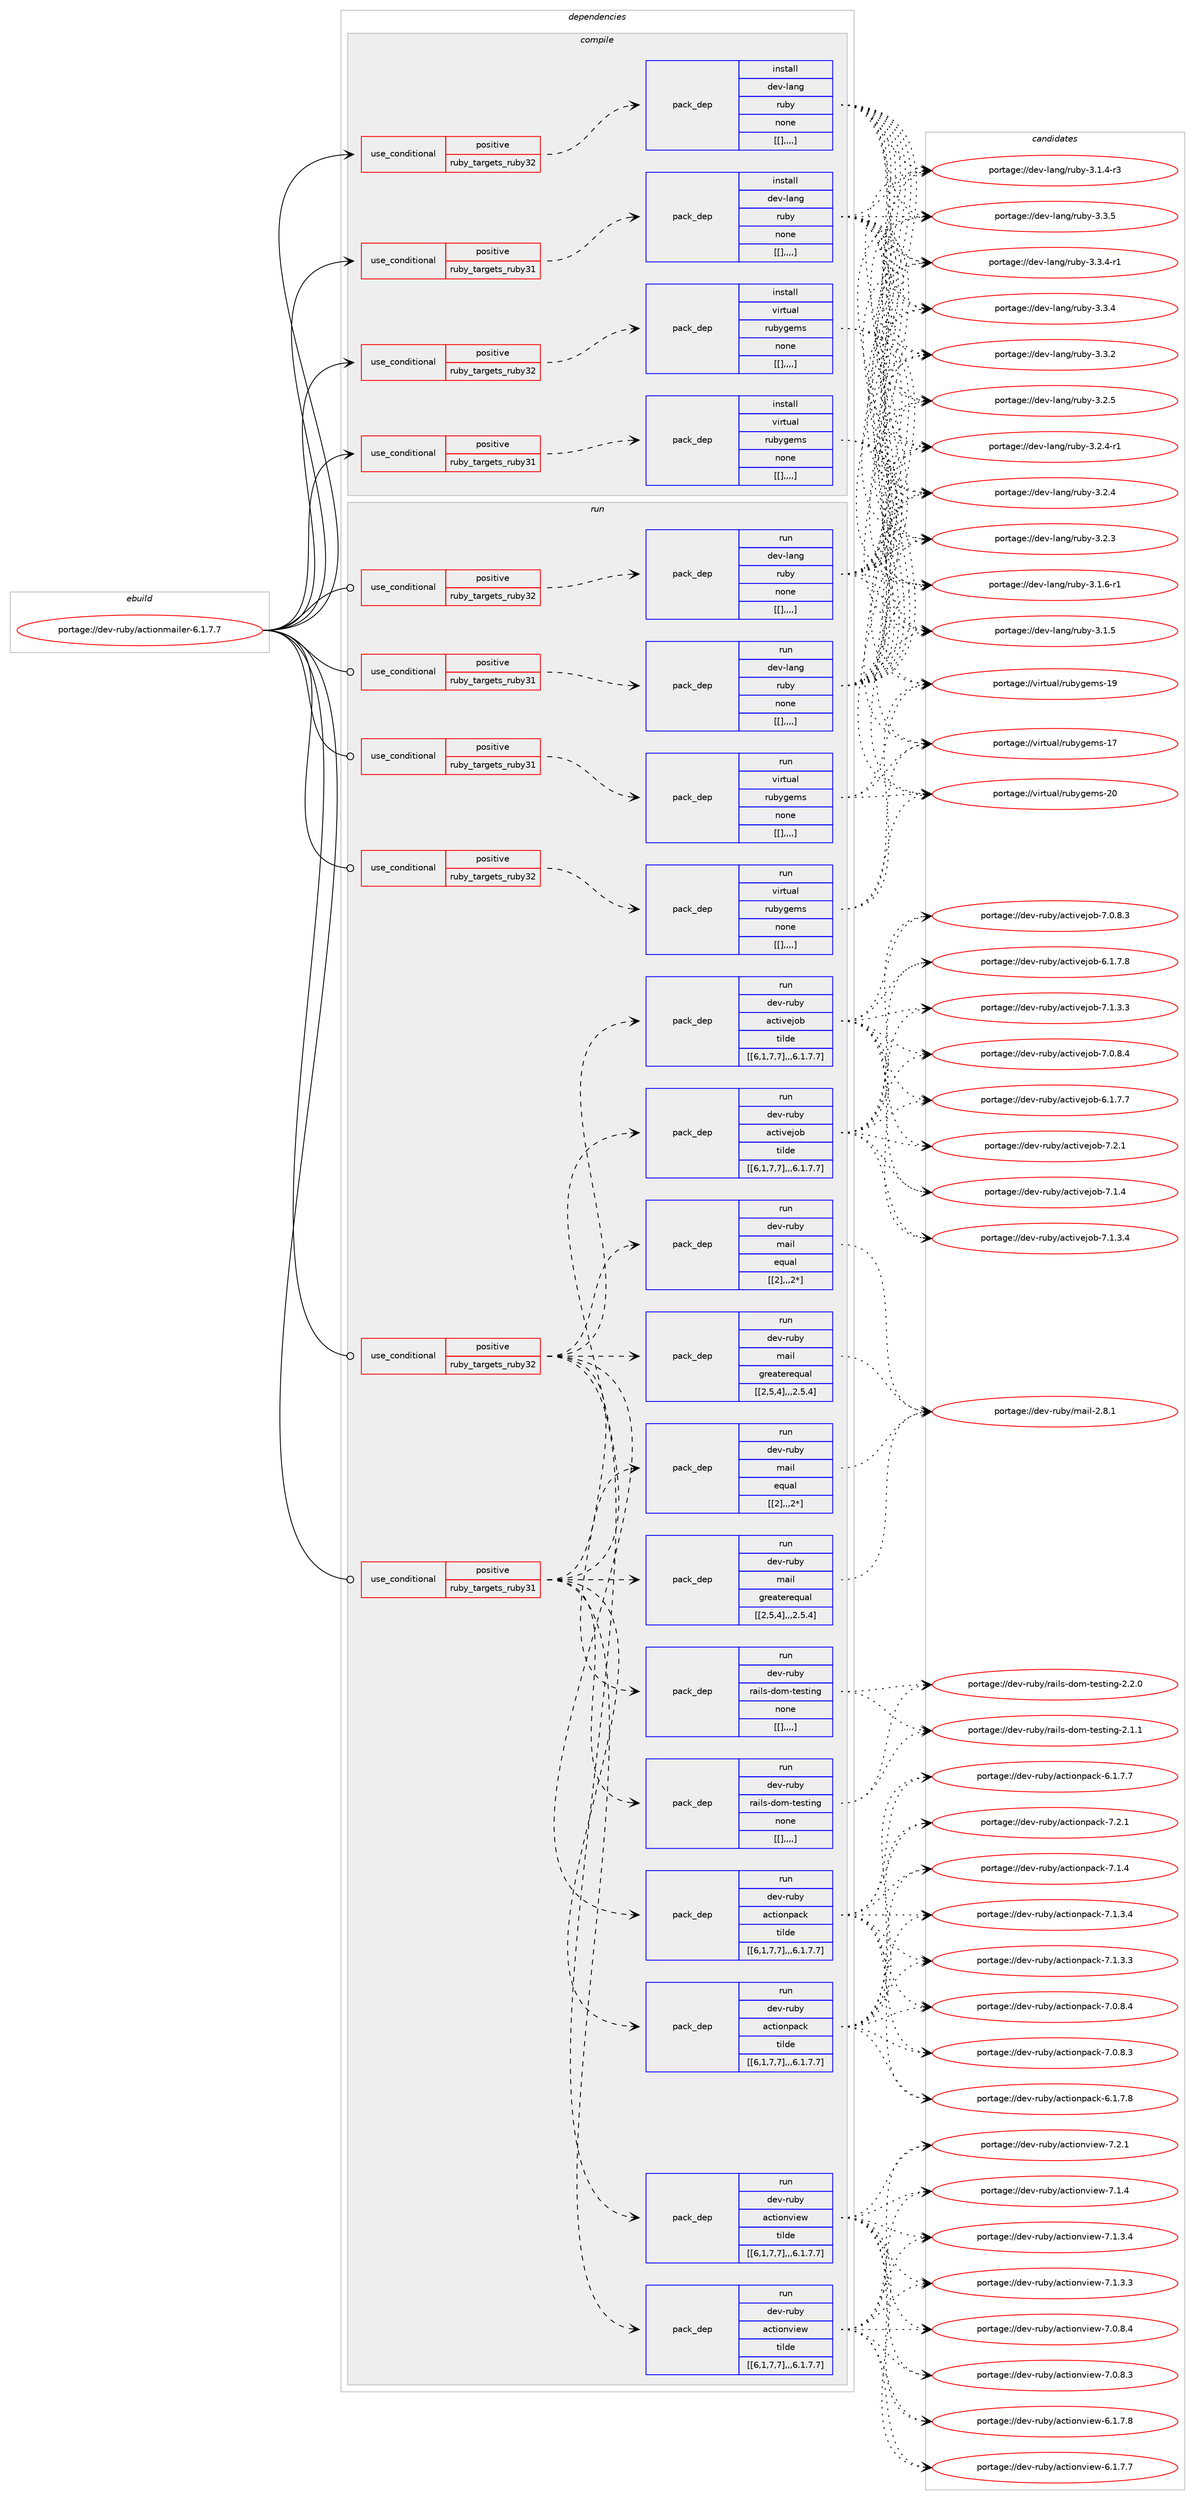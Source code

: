 digraph prolog {

# *************
# Graph options
# *************

newrank=true;
concentrate=true;
compound=true;
graph [rankdir=LR,fontname=Helvetica,fontsize=10,ranksep=1.5];#, ranksep=2.5, nodesep=0.2];
edge  [arrowhead=vee];
node  [fontname=Helvetica,fontsize=10];

# **********
# The ebuild
# **********

subgraph cluster_leftcol {
color=gray;
label=<<i>ebuild</i>>;
id [label="portage://dev-ruby/actionmailer-6.1.7.7", color=red, width=4, href="../dev-ruby/actionmailer-6.1.7.7.svg"];
}

# ****************
# The dependencies
# ****************

subgraph cluster_midcol {
color=gray;
label=<<i>dependencies</i>>;
subgraph cluster_compile {
fillcolor="#eeeeee";
style=filled;
label=<<i>compile</i>>;
subgraph cond44156 {
dependency175486 [label=<<TABLE BORDER="0" CELLBORDER="1" CELLSPACING="0" CELLPADDING="4"><TR><TD ROWSPAN="3" CELLPADDING="10">use_conditional</TD></TR><TR><TD>positive</TD></TR><TR><TD>ruby_targets_ruby31</TD></TR></TABLE>>, shape=none, color=red];
subgraph pack130064 {
dependency175487 [label=<<TABLE BORDER="0" CELLBORDER="1" CELLSPACING="0" CELLPADDING="4" WIDTH="220"><TR><TD ROWSPAN="6" CELLPADDING="30">pack_dep</TD></TR><TR><TD WIDTH="110">install</TD></TR><TR><TD>dev-lang</TD></TR><TR><TD>ruby</TD></TR><TR><TD>none</TD></TR><TR><TD>[[],,,,]</TD></TR></TABLE>>, shape=none, color=blue];
}
dependency175486:e -> dependency175487:w [weight=20,style="dashed",arrowhead="vee"];
}
id:e -> dependency175486:w [weight=20,style="solid",arrowhead="vee"];
subgraph cond44157 {
dependency175488 [label=<<TABLE BORDER="0" CELLBORDER="1" CELLSPACING="0" CELLPADDING="4"><TR><TD ROWSPAN="3" CELLPADDING="10">use_conditional</TD></TR><TR><TD>positive</TD></TR><TR><TD>ruby_targets_ruby31</TD></TR></TABLE>>, shape=none, color=red];
subgraph pack130065 {
dependency175489 [label=<<TABLE BORDER="0" CELLBORDER="1" CELLSPACING="0" CELLPADDING="4" WIDTH="220"><TR><TD ROWSPAN="6" CELLPADDING="30">pack_dep</TD></TR><TR><TD WIDTH="110">install</TD></TR><TR><TD>virtual</TD></TR><TR><TD>rubygems</TD></TR><TR><TD>none</TD></TR><TR><TD>[[],,,,]</TD></TR></TABLE>>, shape=none, color=blue];
}
dependency175488:e -> dependency175489:w [weight=20,style="dashed",arrowhead="vee"];
}
id:e -> dependency175488:w [weight=20,style="solid",arrowhead="vee"];
subgraph cond44158 {
dependency175490 [label=<<TABLE BORDER="0" CELLBORDER="1" CELLSPACING="0" CELLPADDING="4"><TR><TD ROWSPAN="3" CELLPADDING="10">use_conditional</TD></TR><TR><TD>positive</TD></TR><TR><TD>ruby_targets_ruby32</TD></TR></TABLE>>, shape=none, color=red];
subgraph pack130066 {
dependency175491 [label=<<TABLE BORDER="0" CELLBORDER="1" CELLSPACING="0" CELLPADDING="4" WIDTH="220"><TR><TD ROWSPAN="6" CELLPADDING="30">pack_dep</TD></TR><TR><TD WIDTH="110">install</TD></TR><TR><TD>dev-lang</TD></TR><TR><TD>ruby</TD></TR><TR><TD>none</TD></TR><TR><TD>[[],,,,]</TD></TR></TABLE>>, shape=none, color=blue];
}
dependency175490:e -> dependency175491:w [weight=20,style="dashed",arrowhead="vee"];
}
id:e -> dependency175490:w [weight=20,style="solid",arrowhead="vee"];
subgraph cond44159 {
dependency175492 [label=<<TABLE BORDER="0" CELLBORDER="1" CELLSPACING="0" CELLPADDING="4"><TR><TD ROWSPAN="3" CELLPADDING="10">use_conditional</TD></TR><TR><TD>positive</TD></TR><TR><TD>ruby_targets_ruby32</TD></TR></TABLE>>, shape=none, color=red];
subgraph pack130067 {
dependency175493 [label=<<TABLE BORDER="0" CELLBORDER="1" CELLSPACING="0" CELLPADDING="4" WIDTH="220"><TR><TD ROWSPAN="6" CELLPADDING="30">pack_dep</TD></TR><TR><TD WIDTH="110">install</TD></TR><TR><TD>virtual</TD></TR><TR><TD>rubygems</TD></TR><TR><TD>none</TD></TR><TR><TD>[[],,,,]</TD></TR></TABLE>>, shape=none, color=blue];
}
dependency175492:e -> dependency175493:w [weight=20,style="dashed",arrowhead="vee"];
}
id:e -> dependency175492:w [weight=20,style="solid",arrowhead="vee"];
}
subgraph cluster_compileandrun {
fillcolor="#eeeeee";
style=filled;
label=<<i>compile and run</i>>;
}
subgraph cluster_run {
fillcolor="#eeeeee";
style=filled;
label=<<i>run</i>>;
subgraph cond44160 {
dependency175494 [label=<<TABLE BORDER="0" CELLBORDER="1" CELLSPACING="0" CELLPADDING="4"><TR><TD ROWSPAN="3" CELLPADDING="10">use_conditional</TD></TR><TR><TD>positive</TD></TR><TR><TD>ruby_targets_ruby31</TD></TR></TABLE>>, shape=none, color=red];
subgraph pack130068 {
dependency175495 [label=<<TABLE BORDER="0" CELLBORDER="1" CELLSPACING="0" CELLPADDING="4" WIDTH="220"><TR><TD ROWSPAN="6" CELLPADDING="30">pack_dep</TD></TR><TR><TD WIDTH="110">run</TD></TR><TR><TD>dev-lang</TD></TR><TR><TD>ruby</TD></TR><TR><TD>none</TD></TR><TR><TD>[[],,,,]</TD></TR></TABLE>>, shape=none, color=blue];
}
dependency175494:e -> dependency175495:w [weight=20,style="dashed",arrowhead="vee"];
}
id:e -> dependency175494:w [weight=20,style="solid",arrowhead="odot"];
subgraph cond44161 {
dependency175496 [label=<<TABLE BORDER="0" CELLBORDER="1" CELLSPACING="0" CELLPADDING="4"><TR><TD ROWSPAN="3" CELLPADDING="10">use_conditional</TD></TR><TR><TD>positive</TD></TR><TR><TD>ruby_targets_ruby31</TD></TR></TABLE>>, shape=none, color=red];
subgraph pack130069 {
dependency175497 [label=<<TABLE BORDER="0" CELLBORDER="1" CELLSPACING="0" CELLPADDING="4" WIDTH="220"><TR><TD ROWSPAN="6" CELLPADDING="30">pack_dep</TD></TR><TR><TD WIDTH="110">run</TD></TR><TR><TD>dev-ruby</TD></TR><TR><TD>actionpack</TD></TR><TR><TD>tilde</TD></TR><TR><TD>[[6,1,7,7],,,6.1.7.7]</TD></TR></TABLE>>, shape=none, color=blue];
}
dependency175496:e -> dependency175497:w [weight=20,style="dashed",arrowhead="vee"];
subgraph pack130070 {
dependency175498 [label=<<TABLE BORDER="0" CELLBORDER="1" CELLSPACING="0" CELLPADDING="4" WIDTH="220"><TR><TD ROWSPAN="6" CELLPADDING="30">pack_dep</TD></TR><TR><TD WIDTH="110">run</TD></TR><TR><TD>dev-ruby</TD></TR><TR><TD>actionview</TD></TR><TR><TD>tilde</TD></TR><TR><TD>[[6,1,7,7],,,6.1.7.7]</TD></TR></TABLE>>, shape=none, color=blue];
}
dependency175496:e -> dependency175498:w [weight=20,style="dashed",arrowhead="vee"];
subgraph pack130071 {
dependency175499 [label=<<TABLE BORDER="0" CELLBORDER="1" CELLSPACING="0" CELLPADDING="4" WIDTH="220"><TR><TD ROWSPAN="6" CELLPADDING="30">pack_dep</TD></TR><TR><TD WIDTH="110">run</TD></TR><TR><TD>dev-ruby</TD></TR><TR><TD>activejob</TD></TR><TR><TD>tilde</TD></TR><TR><TD>[[6,1,7,7],,,6.1.7.7]</TD></TR></TABLE>>, shape=none, color=blue];
}
dependency175496:e -> dependency175499:w [weight=20,style="dashed",arrowhead="vee"];
subgraph pack130072 {
dependency175500 [label=<<TABLE BORDER="0" CELLBORDER="1" CELLSPACING="0" CELLPADDING="4" WIDTH="220"><TR><TD ROWSPAN="6" CELLPADDING="30">pack_dep</TD></TR><TR><TD WIDTH="110">run</TD></TR><TR><TD>dev-ruby</TD></TR><TR><TD>mail</TD></TR><TR><TD>greaterequal</TD></TR><TR><TD>[[2,5,4],,,2.5.4]</TD></TR></TABLE>>, shape=none, color=blue];
}
dependency175496:e -> dependency175500:w [weight=20,style="dashed",arrowhead="vee"];
subgraph pack130073 {
dependency175501 [label=<<TABLE BORDER="0" CELLBORDER="1" CELLSPACING="0" CELLPADDING="4" WIDTH="220"><TR><TD ROWSPAN="6" CELLPADDING="30">pack_dep</TD></TR><TR><TD WIDTH="110">run</TD></TR><TR><TD>dev-ruby</TD></TR><TR><TD>mail</TD></TR><TR><TD>equal</TD></TR><TR><TD>[[2],,,2*]</TD></TR></TABLE>>, shape=none, color=blue];
}
dependency175496:e -> dependency175501:w [weight=20,style="dashed",arrowhead="vee"];
subgraph pack130074 {
dependency175502 [label=<<TABLE BORDER="0" CELLBORDER="1" CELLSPACING="0" CELLPADDING="4" WIDTH="220"><TR><TD ROWSPAN="6" CELLPADDING="30">pack_dep</TD></TR><TR><TD WIDTH="110">run</TD></TR><TR><TD>dev-ruby</TD></TR><TR><TD>rails-dom-testing</TD></TR><TR><TD>none</TD></TR><TR><TD>[[],,,,]</TD></TR></TABLE>>, shape=none, color=blue];
}
dependency175496:e -> dependency175502:w [weight=20,style="dashed",arrowhead="vee"];
}
id:e -> dependency175496:w [weight=20,style="solid",arrowhead="odot"];
subgraph cond44162 {
dependency175503 [label=<<TABLE BORDER="0" CELLBORDER="1" CELLSPACING="0" CELLPADDING="4"><TR><TD ROWSPAN="3" CELLPADDING="10">use_conditional</TD></TR><TR><TD>positive</TD></TR><TR><TD>ruby_targets_ruby31</TD></TR></TABLE>>, shape=none, color=red];
subgraph pack130075 {
dependency175504 [label=<<TABLE BORDER="0" CELLBORDER="1" CELLSPACING="0" CELLPADDING="4" WIDTH="220"><TR><TD ROWSPAN="6" CELLPADDING="30">pack_dep</TD></TR><TR><TD WIDTH="110">run</TD></TR><TR><TD>virtual</TD></TR><TR><TD>rubygems</TD></TR><TR><TD>none</TD></TR><TR><TD>[[],,,,]</TD></TR></TABLE>>, shape=none, color=blue];
}
dependency175503:e -> dependency175504:w [weight=20,style="dashed",arrowhead="vee"];
}
id:e -> dependency175503:w [weight=20,style="solid",arrowhead="odot"];
subgraph cond44163 {
dependency175505 [label=<<TABLE BORDER="0" CELLBORDER="1" CELLSPACING="0" CELLPADDING="4"><TR><TD ROWSPAN="3" CELLPADDING="10">use_conditional</TD></TR><TR><TD>positive</TD></TR><TR><TD>ruby_targets_ruby32</TD></TR></TABLE>>, shape=none, color=red];
subgraph pack130076 {
dependency175506 [label=<<TABLE BORDER="0" CELLBORDER="1" CELLSPACING="0" CELLPADDING="4" WIDTH="220"><TR><TD ROWSPAN="6" CELLPADDING="30">pack_dep</TD></TR><TR><TD WIDTH="110">run</TD></TR><TR><TD>dev-lang</TD></TR><TR><TD>ruby</TD></TR><TR><TD>none</TD></TR><TR><TD>[[],,,,]</TD></TR></TABLE>>, shape=none, color=blue];
}
dependency175505:e -> dependency175506:w [weight=20,style="dashed",arrowhead="vee"];
}
id:e -> dependency175505:w [weight=20,style="solid",arrowhead="odot"];
subgraph cond44164 {
dependency175507 [label=<<TABLE BORDER="0" CELLBORDER="1" CELLSPACING="0" CELLPADDING="4"><TR><TD ROWSPAN="3" CELLPADDING="10">use_conditional</TD></TR><TR><TD>positive</TD></TR><TR><TD>ruby_targets_ruby32</TD></TR></TABLE>>, shape=none, color=red];
subgraph pack130077 {
dependency175508 [label=<<TABLE BORDER="0" CELLBORDER="1" CELLSPACING="0" CELLPADDING="4" WIDTH="220"><TR><TD ROWSPAN="6" CELLPADDING="30">pack_dep</TD></TR><TR><TD WIDTH="110">run</TD></TR><TR><TD>dev-ruby</TD></TR><TR><TD>actionpack</TD></TR><TR><TD>tilde</TD></TR><TR><TD>[[6,1,7,7],,,6.1.7.7]</TD></TR></TABLE>>, shape=none, color=blue];
}
dependency175507:e -> dependency175508:w [weight=20,style="dashed",arrowhead="vee"];
subgraph pack130078 {
dependency175509 [label=<<TABLE BORDER="0" CELLBORDER="1" CELLSPACING="0" CELLPADDING="4" WIDTH="220"><TR><TD ROWSPAN="6" CELLPADDING="30">pack_dep</TD></TR><TR><TD WIDTH="110">run</TD></TR><TR><TD>dev-ruby</TD></TR><TR><TD>actionview</TD></TR><TR><TD>tilde</TD></TR><TR><TD>[[6,1,7,7],,,6.1.7.7]</TD></TR></TABLE>>, shape=none, color=blue];
}
dependency175507:e -> dependency175509:w [weight=20,style="dashed",arrowhead="vee"];
subgraph pack130079 {
dependency175510 [label=<<TABLE BORDER="0" CELLBORDER="1" CELLSPACING="0" CELLPADDING="4" WIDTH="220"><TR><TD ROWSPAN="6" CELLPADDING="30">pack_dep</TD></TR><TR><TD WIDTH="110">run</TD></TR><TR><TD>dev-ruby</TD></TR><TR><TD>activejob</TD></TR><TR><TD>tilde</TD></TR><TR><TD>[[6,1,7,7],,,6.1.7.7]</TD></TR></TABLE>>, shape=none, color=blue];
}
dependency175507:e -> dependency175510:w [weight=20,style="dashed",arrowhead="vee"];
subgraph pack130080 {
dependency175511 [label=<<TABLE BORDER="0" CELLBORDER="1" CELLSPACING="0" CELLPADDING="4" WIDTH="220"><TR><TD ROWSPAN="6" CELLPADDING="30">pack_dep</TD></TR><TR><TD WIDTH="110">run</TD></TR><TR><TD>dev-ruby</TD></TR><TR><TD>mail</TD></TR><TR><TD>greaterequal</TD></TR><TR><TD>[[2,5,4],,,2.5.4]</TD></TR></TABLE>>, shape=none, color=blue];
}
dependency175507:e -> dependency175511:w [weight=20,style="dashed",arrowhead="vee"];
subgraph pack130081 {
dependency175512 [label=<<TABLE BORDER="0" CELLBORDER="1" CELLSPACING="0" CELLPADDING="4" WIDTH="220"><TR><TD ROWSPAN="6" CELLPADDING="30">pack_dep</TD></TR><TR><TD WIDTH="110">run</TD></TR><TR><TD>dev-ruby</TD></TR><TR><TD>mail</TD></TR><TR><TD>equal</TD></TR><TR><TD>[[2],,,2*]</TD></TR></TABLE>>, shape=none, color=blue];
}
dependency175507:e -> dependency175512:w [weight=20,style="dashed",arrowhead="vee"];
subgraph pack130082 {
dependency175513 [label=<<TABLE BORDER="0" CELLBORDER="1" CELLSPACING="0" CELLPADDING="4" WIDTH="220"><TR><TD ROWSPAN="6" CELLPADDING="30">pack_dep</TD></TR><TR><TD WIDTH="110">run</TD></TR><TR><TD>dev-ruby</TD></TR><TR><TD>rails-dom-testing</TD></TR><TR><TD>none</TD></TR><TR><TD>[[],,,,]</TD></TR></TABLE>>, shape=none, color=blue];
}
dependency175507:e -> dependency175513:w [weight=20,style="dashed",arrowhead="vee"];
}
id:e -> dependency175507:w [weight=20,style="solid",arrowhead="odot"];
subgraph cond44165 {
dependency175514 [label=<<TABLE BORDER="0" CELLBORDER="1" CELLSPACING="0" CELLPADDING="4"><TR><TD ROWSPAN="3" CELLPADDING="10">use_conditional</TD></TR><TR><TD>positive</TD></TR><TR><TD>ruby_targets_ruby32</TD></TR></TABLE>>, shape=none, color=red];
subgraph pack130083 {
dependency175515 [label=<<TABLE BORDER="0" CELLBORDER="1" CELLSPACING="0" CELLPADDING="4" WIDTH="220"><TR><TD ROWSPAN="6" CELLPADDING="30">pack_dep</TD></TR><TR><TD WIDTH="110">run</TD></TR><TR><TD>virtual</TD></TR><TR><TD>rubygems</TD></TR><TR><TD>none</TD></TR><TR><TD>[[],,,,]</TD></TR></TABLE>>, shape=none, color=blue];
}
dependency175514:e -> dependency175515:w [weight=20,style="dashed",arrowhead="vee"];
}
id:e -> dependency175514:w [weight=20,style="solid",arrowhead="odot"];
}
}

# **************
# The candidates
# **************

subgraph cluster_choices {
rank=same;
color=gray;
label=<<i>candidates</i>>;

subgraph choice130064 {
color=black;
nodesep=1;
choice10010111845108971101034711411798121455146514653 [label="portage://dev-lang/ruby-3.3.5", color=red, width=4,href="../dev-lang/ruby-3.3.5.svg"];
choice100101118451089711010347114117981214551465146524511449 [label="portage://dev-lang/ruby-3.3.4-r1", color=red, width=4,href="../dev-lang/ruby-3.3.4-r1.svg"];
choice10010111845108971101034711411798121455146514652 [label="portage://dev-lang/ruby-3.3.4", color=red, width=4,href="../dev-lang/ruby-3.3.4.svg"];
choice10010111845108971101034711411798121455146514650 [label="portage://dev-lang/ruby-3.3.2", color=red, width=4,href="../dev-lang/ruby-3.3.2.svg"];
choice10010111845108971101034711411798121455146504653 [label="portage://dev-lang/ruby-3.2.5", color=red, width=4,href="../dev-lang/ruby-3.2.5.svg"];
choice100101118451089711010347114117981214551465046524511449 [label="portage://dev-lang/ruby-3.2.4-r1", color=red, width=4,href="../dev-lang/ruby-3.2.4-r1.svg"];
choice10010111845108971101034711411798121455146504652 [label="portage://dev-lang/ruby-3.2.4", color=red, width=4,href="../dev-lang/ruby-3.2.4.svg"];
choice10010111845108971101034711411798121455146504651 [label="portage://dev-lang/ruby-3.2.3", color=red, width=4,href="../dev-lang/ruby-3.2.3.svg"];
choice100101118451089711010347114117981214551464946544511449 [label="portage://dev-lang/ruby-3.1.6-r1", color=red, width=4,href="../dev-lang/ruby-3.1.6-r1.svg"];
choice10010111845108971101034711411798121455146494653 [label="portage://dev-lang/ruby-3.1.5", color=red, width=4,href="../dev-lang/ruby-3.1.5.svg"];
choice100101118451089711010347114117981214551464946524511451 [label="portage://dev-lang/ruby-3.1.4-r3", color=red, width=4,href="../dev-lang/ruby-3.1.4-r3.svg"];
dependency175487:e -> choice10010111845108971101034711411798121455146514653:w [style=dotted,weight="100"];
dependency175487:e -> choice100101118451089711010347114117981214551465146524511449:w [style=dotted,weight="100"];
dependency175487:e -> choice10010111845108971101034711411798121455146514652:w [style=dotted,weight="100"];
dependency175487:e -> choice10010111845108971101034711411798121455146514650:w [style=dotted,weight="100"];
dependency175487:e -> choice10010111845108971101034711411798121455146504653:w [style=dotted,weight="100"];
dependency175487:e -> choice100101118451089711010347114117981214551465046524511449:w [style=dotted,weight="100"];
dependency175487:e -> choice10010111845108971101034711411798121455146504652:w [style=dotted,weight="100"];
dependency175487:e -> choice10010111845108971101034711411798121455146504651:w [style=dotted,weight="100"];
dependency175487:e -> choice100101118451089711010347114117981214551464946544511449:w [style=dotted,weight="100"];
dependency175487:e -> choice10010111845108971101034711411798121455146494653:w [style=dotted,weight="100"];
dependency175487:e -> choice100101118451089711010347114117981214551464946524511451:w [style=dotted,weight="100"];
}
subgraph choice130065 {
color=black;
nodesep=1;
choice118105114116117971084711411798121103101109115455048 [label="portage://virtual/rubygems-20", color=red, width=4,href="../virtual/rubygems-20.svg"];
choice118105114116117971084711411798121103101109115454957 [label="portage://virtual/rubygems-19", color=red, width=4,href="../virtual/rubygems-19.svg"];
choice118105114116117971084711411798121103101109115454955 [label="portage://virtual/rubygems-17", color=red, width=4,href="../virtual/rubygems-17.svg"];
dependency175489:e -> choice118105114116117971084711411798121103101109115455048:w [style=dotted,weight="100"];
dependency175489:e -> choice118105114116117971084711411798121103101109115454957:w [style=dotted,weight="100"];
dependency175489:e -> choice118105114116117971084711411798121103101109115454955:w [style=dotted,weight="100"];
}
subgraph choice130066 {
color=black;
nodesep=1;
choice10010111845108971101034711411798121455146514653 [label="portage://dev-lang/ruby-3.3.5", color=red, width=4,href="../dev-lang/ruby-3.3.5.svg"];
choice100101118451089711010347114117981214551465146524511449 [label="portage://dev-lang/ruby-3.3.4-r1", color=red, width=4,href="../dev-lang/ruby-3.3.4-r1.svg"];
choice10010111845108971101034711411798121455146514652 [label="portage://dev-lang/ruby-3.3.4", color=red, width=4,href="../dev-lang/ruby-3.3.4.svg"];
choice10010111845108971101034711411798121455146514650 [label="portage://dev-lang/ruby-3.3.2", color=red, width=4,href="../dev-lang/ruby-3.3.2.svg"];
choice10010111845108971101034711411798121455146504653 [label="portage://dev-lang/ruby-3.2.5", color=red, width=4,href="../dev-lang/ruby-3.2.5.svg"];
choice100101118451089711010347114117981214551465046524511449 [label="portage://dev-lang/ruby-3.2.4-r1", color=red, width=4,href="../dev-lang/ruby-3.2.4-r1.svg"];
choice10010111845108971101034711411798121455146504652 [label="portage://dev-lang/ruby-3.2.4", color=red, width=4,href="../dev-lang/ruby-3.2.4.svg"];
choice10010111845108971101034711411798121455146504651 [label="portage://dev-lang/ruby-3.2.3", color=red, width=4,href="../dev-lang/ruby-3.2.3.svg"];
choice100101118451089711010347114117981214551464946544511449 [label="portage://dev-lang/ruby-3.1.6-r1", color=red, width=4,href="../dev-lang/ruby-3.1.6-r1.svg"];
choice10010111845108971101034711411798121455146494653 [label="portage://dev-lang/ruby-3.1.5", color=red, width=4,href="../dev-lang/ruby-3.1.5.svg"];
choice100101118451089711010347114117981214551464946524511451 [label="portage://dev-lang/ruby-3.1.4-r3", color=red, width=4,href="../dev-lang/ruby-3.1.4-r3.svg"];
dependency175491:e -> choice10010111845108971101034711411798121455146514653:w [style=dotted,weight="100"];
dependency175491:e -> choice100101118451089711010347114117981214551465146524511449:w [style=dotted,weight="100"];
dependency175491:e -> choice10010111845108971101034711411798121455146514652:w [style=dotted,weight="100"];
dependency175491:e -> choice10010111845108971101034711411798121455146514650:w [style=dotted,weight="100"];
dependency175491:e -> choice10010111845108971101034711411798121455146504653:w [style=dotted,weight="100"];
dependency175491:e -> choice100101118451089711010347114117981214551465046524511449:w [style=dotted,weight="100"];
dependency175491:e -> choice10010111845108971101034711411798121455146504652:w [style=dotted,weight="100"];
dependency175491:e -> choice10010111845108971101034711411798121455146504651:w [style=dotted,weight="100"];
dependency175491:e -> choice100101118451089711010347114117981214551464946544511449:w [style=dotted,weight="100"];
dependency175491:e -> choice10010111845108971101034711411798121455146494653:w [style=dotted,weight="100"];
dependency175491:e -> choice100101118451089711010347114117981214551464946524511451:w [style=dotted,weight="100"];
}
subgraph choice130067 {
color=black;
nodesep=1;
choice118105114116117971084711411798121103101109115455048 [label="portage://virtual/rubygems-20", color=red, width=4,href="../virtual/rubygems-20.svg"];
choice118105114116117971084711411798121103101109115454957 [label="portage://virtual/rubygems-19", color=red, width=4,href="../virtual/rubygems-19.svg"];
choice118105114116117971084711411798121103101109115454955 [label="portage://virtual/rubygems-17", color=red, width=4,href="../virtual/rubygems-17.svg"];
dependency175493:e -> choice118105114116117971084711411798121103101109115455048:w [style=dotted,weight="100"];
dependency175493:e -> choice118105114116117971084711411798121103101109115454957:w [style=dotted,weight="100"];
dependency175493:e -> choice118105114116117971084711411798121103101109115454955:w [style=dotted,weight="100"];
}
subgraph choice130068 {
color=black;
nodesep=1;
choice10010111845108971101034711411798121455146514653 [label="portage://dev-lang/ruby-3.3.5", color=red, width=4,href="../dev-lang/ruby-3.3.5.svg"];
choice100101118451089711010347114117981214551465146524511449 [label="portage://dev-lang/ruby-3.3.4-r1", color=red, width=4,href="../dev-lang/ruby-3.3.4-r1.svg"];
choice10010111845108971101034711411798121455146514652 [label="portage://dev-lang/ruby-3.3.4", color=red, width=4,href="../dev-lang/ruby-3.3.4.svg"];
choice10010111845108971101034711411798121455146514650 [label="portage://dev-lang/ruby-3.3.2", color=red, width=4,href="../dev-lang/ruby-3.3.2.svg"];
choice10010111845108971101034711411798121455146504653 [label="portage://dev-lang/ruby-3.2.5", color=red, width=4,href="../dev-lang/ruby-3.2.5.svg"];
choice100101118451089711010347114117981214551465046524511449 [label="portage://dev-lang/ruby-3.2.4-r1", color=red, width=4,href="../dev-lang/ruby-3.2.4-r1.svg"];
choice10010111845108971101034711411798121455146504652 [label="portage://dev-lang/ruby-3.2.4", color=red, width=4,href="../dev-lang/ruby-3.2.4.svg"];
choice10010111845108971101034711411798121455146504651 [label="portage://dev-lang/ruby-3.2.3", color=red, width=4,href="../dev-lang/ruby-3.2.3.svg"];
choice100101118451089711010347114117981214551464946544511449 [label="portage://dev-lang/ruby-3.1.6-r1", color=red, width=4,href="../dev-lang/ruby-3.1.6-r1.svg"];
choice10010111845108971101034711411798121455146494653 [label="portage://dev-lang/ruby-3.1.5", color=red, width=4,href="../dev-lang/ruby-3.1.5.svg"];
choice100101118451089711010347114117981214551464946524511451 [label="portage://dev-lang/ruby-3.1.4-r3", color=red, width=4,href="../dev-lang/ruby-3.1.4-r3.svg"];
dependency175495:e -> choice10010111845108971101034711411798121455146514653:w [style=dotted,weight="100"];
dependency175495:e -> choice100101118451089711010347114117981214551465146524511449:w [style=dotted,weight="100"];
dependency175495:e -> choice10010111845108971101034711411798121455146514652:w [style=dotted,weight="100"];
dependency175495:e -> choice10010111845108971101034711411798121455146514650:w [style=dotted,weight="100"];
dependency175495:e -> choice10010111845108971101034711411798121455146504653:w [style=dotted,weight="100"];
dependency175495:e -> choice100101118451089711010347114117981214551465046524511449:w [style=dotted,weight="100"];
dependency175495:e -> choice10010111845108971101034711411798121455146504652:w [style=dotted,weight="100"];
dependency175495:e -> choice10010111845108971101034711411798121455146504651:w [style=dotted,weight="100"];
dependency175495:e -> choice100101118451089711010347114117981214551464946544511449:w [style=dotted,weight="100"];
dependency175495:e -> choice10010111845108971101034711411798121455146494653:w [style=dotted,weight="100"];
dependency175495:e -> choice100101118451089711010347114117981214551464946524511451:w [style=dotted,weight="100"];
}
subgraph choice130069 {
color=black;
nodesep=1;
choice10010111845114117981214797991161051111101129799107455546504649 [label="portage://dev-ruby/actionpack-7.2.1", color=red, width=4,href="../dev-ruby/actionpack-7.2.1.svg"];
choice10010111845114117981214797991161051111101129799107455546494652 [label="portage://dev-ruby/actionpack-7.1.4", color=red, width=4,href="../dev-ruby/actionpack-7.1.4.svg"];
choice100101118451141179812147979911610511111011297991074555464946514652 [label="portage://dev-ruby/actionpack-7.1.3.4", color=red, width=4,href="../dev-ruby/actionpack-7.1.3.4.svg"];
choice100101118451141179812147979911610511111011297991074555464946514651 [label="portage://dev-ruby/actionpack-7.1.3.3", color=red, width=4,href="../dev-ruby/actionpack-7.1.3.3.svg"];
choice100101118451141179812147979911610511111011297991074555464846564652 [label="portage://dev-ruby/actionpack-7.0.8.4", color=red, width=4,href="../dev-ruby/actionpack-7.0.8.4.svg"];
choice100101118451141179812147979911610511111011297991074555464846564651 [label="portage://dev-ruby/actionpack-7.0.8.3", color=red, width=4,href="../dev-ruby/actionpack-7.0.8.3.svg"];
choice100101118451141179812147979911610511111011297991074554464946554656 [label="portage://dev-ruby/actionpack-6.1.7.8", color=red, width=4,href="../dev-ruby/actionpack-6.1.7.8.svg"];
choice100101118451141179812147979911610511111011297991074554464946554655 [label="portage://dev-ruby/actionpack-6.1.7.7", color=red, width=4,href="../dev-ruby/actionpack-6.1.7.7.svg"];
dependency175497:e -> choice10010111845114117981214797991161051111101129799107455546504649:w [style=dotted,weight="100"];
dependency175497:e -> choice10010111845114117981214797991161051111101129799107455546494652:w [style=dotted,weight="100"];
dependency175497:e -> choice100101118451141179812147979911610511111011297991074555464946514652:w [style=dotted,weight="100"];
dependency175497:e -> choice100101118451141179812147979911610511111011297991074555464946514651:w [style=dotted,weight="100"];
dependency175497:e -> choice100101118451141179812147979911610511111011297991074555464846564652:w [style=dotted,weight="100"];
dependency175497:e -> choice100101118451141179812147979911610511111011297991074555464846564651:w [style=dotted,weight="100"];
dependency175497:e -> choice100101118451141179812147979911610511111011297991074554464946554656:w [style=dotted,weight="100"];
dependency175497:e -> choice100101118451141179812147979911610511111011297991074554464946554655:w [style=dotted,weight="100"];
}
subgraph choice130070 {
color=black;
nodesep=1;
choice1001011184511411798121479799116105111110118105101119455546504649 [label="portage://dev-ruby/actionview-7.2.1", color=red, width=4,href="../dev-ruby/actionview-7.2.1.svg"];
choice1001011184511411798121479799116105111110118105101119455546494652 [label="portage://dev-ruby/actionview-7.1.4", color=red, width=4,href="../dev-ruby/actionview-7.1.4.svg"];
choice10010111845114117981214797991161051111101181051011194555464946514652 [label="portage://dev-ruby/actionview-7.1.3.4", color=red, width=4,href="../dev-ruby/actionview-7.1.3.4.svg"];
choice10010111845114117981214797991161051111101181051011194555464946514651 [label="portage://dev-ruby/actionview-7.1.3.3", color=red, width=4,href="../dev-ruby/actionview-7.1.3.3.svg"];
choice10010111845114117981214797991161051111101181051011194555464846564652 [label="portage://dev-ruby/actionview-7.0.8.4", color=red, width=4,href="../dev-ruby/actionview-7.0.8.4.svg"];
choice10010111845114117981214797991161051111101181051011194555464846564651 [label="portage://dev-ruby/actionview-7.0.8.3", color=red, width=4,href="../dev-ruby/actionview-7.0.8.3.svg"];
choice10010111845114117981214797991161051111101181051011194554464946554656 [label="portage://dev-ruby/actionview-6.1.7.8", color=red, width=4,href="../dev-ruby/actionview-6.1.7.8.svg"];
choice10010111845114117981214797991161051111101181051011194554464946554655 [label="portage://dev-ruby/actionview-6.1.7.7", color=red, width=4,href="../dev-ruby/actionview-6.1.7.7.svg"];
dependency175498:e -> choice1001011184511411798121479799116105111110118105101119455546504649:w [style=dotted,weight="100"];
dependency175498:e -> choice1001011184511411798121479799116105111110118105101119455546494652:w [style=dotted,weight="100"];
dependency175498:e -> choice10010111845114117981214797991161051111101181051011194555464946514652:w [style=dotted,weight="100"];
dependency175498:e -> choice10010111845114117981214797991161051111101181051011194555464946514651:w [style=dotted,weight="100"];
dependency175498:e -> choice10010111845114117981214797991161051111101181051011194555464846564652:w [style=dotted,weight="100"];
dependency175498:e -> choice10010111845114117981214797991161051111101181051011194555464846564651:w [style=dotted,weight="100"];
dependency175498:e -> choice10010111845114117981214797991161051111101181051011194554464946554656:w [style=dotted,weight="100"];
dependency175498:e -> choice10010111845114117981214797991161051111101181051011194554464946554655:w [style=dotted,weight="100"];
}
subgraph choice130071 {
color=black;
nodesep=1;
choice100101118451141179812147979911610511810110611198455546504649 [label="portage://dev-ruby/activejob-7.2.1", color=red, width=4,href="../dev-ruby/activejob-7.2.1.svg"];
choice100101118451141179812147979911610511810110611198455546494652 [label="portage://dev-ruby/activejob-7.1.4", color=red, width=4,href="../dev-ruby/activejob-7.1.4.svg"];
choice1001011184511411798121479799116105118101106111984555464946514652 [label="portage://dev-ruby/activejob-7.1.3.4", color=red, width=4,href="../dev-ruby/activejob-7.1.3.4.svg"];
choice1001011184511411798121479799116105118101106111984555464946514651 [label="portage://dev-ruby/activejob-7.1.3.3", color=red, width=4,href="../dev-ruby/activejob-7.1.3.3.svg"];
choice1001011184511411798121479799116105118101106111984555464846564652 [label="portage://dev-ruby/activejob-7.0.8.4", color=red, width=4,href="../dev-ruby/activejob-7.0.8.4.svg"];
choice1001011184511411798121479799116105118101106111984555464846564651 [label="portage://dev-ruby/activejob-7.0.8.3", color=red, width=4,href="../dev-ruby/activejob-7.0.8.3.svg"];
choice1001011184511411798121479799116105118101106111984554464946554656 [label="portage://dev-ruby/activejob-6.1.7.8", color=red, width=4,href="../dev-ruby/activejob-6.1.7.8.svg"];
choice1001011184511411798121479799116105118101106111984554464946554655 [label="portage://dev-ruby/activejob-6.1.7.7", color=red, width=4,href="../dev-ruby/activejob-6.1.7.7.svg"];
dependency175499:e -> choice100101118451141179812147979911610511810110611198455546504649:w [style=dotted,weight="100"];
dependency175499:e -> choice100101118451141179812147979911610511810110611198455546494652:w [style=dotted,weight="100"];
dependency175499:e -> choice1001011184511411798121479799116105118101106111984555464946514652:w [style=dotted,weight="100"];
dependency175499:e -> choice1001011184511411798121479799116105118101106111984555464946514651:w [style=dotted,weight="100"];
dependency175499:e -> choice1001011184511411798121479799116105118101106111984555464846564652:w [style=dotted,weight="100"];
dependency175499:e -> choice1001011184511411798121479799116105118101106111984555464846564651:w [style=dotted,weight="100"];
dependency175499:e -> choice1001011184511411798121479799116105118101106111984554464946554656:w [style=dotted,weight="100"];
dependency175499:e -> choice1001011184511411798121479799116105118101106111984554464946554655:w [style=dotted,weight="100"];
}
subgraph choice130072 {
color=black;
nodesep=1;
choice10010111845114117981214710997105108455046564649 [label="portage://dev-ruby/mail-2.8.1", color=red, width=4,href="../dev-ruby/mail-2.8.1.svg"];
dependency175500:e -> choice10010111845114117981214710997105108455046564649:w [style=dotted,weight="100"];
}
subgraph choice130073 {
color=black;
nodesep=1;
choice10010111845114117981214710997105108455046564649 [label="portage://dev-ruby/mail-2.8.1", color=red, width=4,href="../dev-ruby/mail-2.8.1.svg"];
dependency175501:e -> choice10010111845114117981214710997105108455046564649:w [style=dotted,weight="100"];
}
subgraph choice130074 {
color=black;
nodesep=1;
choice100101118451141179812147114971051081154510011110945116101115116105110103455046504648 [label="portage://dev-ruby/rails-dom-testing-2.2.0", color=red, width=4,href="../dev-ruby/rails-dom-testing-2.2.0.svg"];
choice100101118451141179812147114971051081154510011110945116101115116105110103455046494649 [label="portage://dev-ruby/rails-dom-testing-2.1.1", color=red, width=4,href="../dev-ruby/rails-dom-testing-2.1.1.svg"];
dependency175502:e -> choice100101118451141179812147114971051081154510011110945116101115116105110103455046504648:w [style=dotted,weight="100"];
dependency175502:e -> choice100101118451141179812147114971051081154510011110945116101115116105110103455046494649:w [style=dotted,weight="100"];
}
subgraph choice130075 {
color=black;
nodesep=1;
choice118105114116117971084711411798121103101109115455048 [label="portage://virtual/rubygems-20", color=red, width=4,href="../virtual/rubygems-20.svg"];
choice118105114116117971084711411798121103101109115454957 [label="portage://virtual/rubygems-19", color=red, width=4,href="../virtual/rubygems-19.svg"];
choice118105114116117971084711411798121103101109115454955 [label="portage://virtual/rubygems-17", color=red, width=4,href="../virtual/rubygems-17.svg"];
dependency175504:e -> choice118105114116117971084711411798121103101109115455048:w [style=dotted,weight="100"];
dependency175504:e -> choice118105114116117971084711411798121103101109115454957:w [style=dotted,weight="100"];
dependency175504:e -> choice118105114116117971084711411798121103101109115454955:w [style=dotted,weight="100"];
}
subgraph choice130076 {
color=black;
nodesep=1;
choice10010111845108971101034711411798121455146514653 [label="portage://dev-lang/ruby-3.3.5", color=red, width=4,href="../dev-lang/ruby-3.3.5.svg"];
choice100101118451089711010347114117981214551465146524511449 [label="portage://dev-lang/ruby-3.3.4-r1", color=red, width=4,href="../dev-lang/ruby-3.3.4-r1.svg"];
choice10010111845108971101034711411798121455146514652 [label="portage://dev-lang/ruby-3.3.4", color=red, width=4,href="../dev-lang/ruby-3.3.4.svg"];
choice10010111845108971101034711411798121455146514650 [label="portage://dev-lang/ruby-3.3.2", color=red, width=4,href="../dev-lang/ruby-3.3.2.svg"];
choice10010111845108971101034711411798121455146504653 [label="portage://dev-lang/ruby-3.2.5", color=red, width=4,href="../dev-lang/ruby-3.2.5.svg"];
choice100101118451089711010347114117981214551465046524511449 [label="portage://dev-lang/ruby-3.2.4-r1", color=red, width=4,href="../dev-lang/ruby-3.2.4-r1.svg"];
choice10010111845108971101034711411798121455146504652 [label="portage://dev-lang/ruby-3.2.4", color=red, width=4,href="../dev-lang/ruby-3.2.4.svg"];
choice10010111845108971101034711411798121455146504651 [label="portage://dev-lang/ruby-3.2.3", color=red, width=4,href="../dev-lang/ruby-3.2.3.svg"];
choice100101118451089711010347114117981214551464946544511449 [label="portage://dev-lang/ruby-3.1.6-r1", color=red, width=4,href="../dev-lang/ruby-3.1.6-r1.svg"];
choice10010111845108971101034711411798121455146494653 [label="portage://dev-lang/ruby-3.1.5", color=red, width=4,href="../dev-lang/ruby-3.1.5.svg"];
choice100101118451089711010347114117981214551464946524511451 [label="portage://dev-lang/ruby-3.1.4-r3", color=red, width=4,href="../dev-lang/ruby-3.1.4-r3.svg"];
dependency175506:e -> choice10010111845108971101034711411798121455146514653:w [style=dotted,weight="100"];
dependency175506:e -> choice100101118451089711010347114117981214551465146524511449:w [style=dotted,weight="100"];
dependency175506:e -> choice10010111845108971101034711411798121455146514652:w [style=dotted,weight="100"];
dependency175506:e -> choice10010111845108971101034711411798121455146514650:w [style=dotted,weight="100"];
dependency175506:e -> choice10010111845108971101034711411798121455146504653:w [style=dotted,weight="100"];
dependency175506:e -> choice100101118451089711010347114117981214551465046524511449:w [style=dotted,weight="100"];
dependency175506:e -> choice10010111845108971101034711411798121455146504652:w [style=dotted,weight="100"];
dependency175506:e -> choice10010111845108971101034711411798121455146504651:w [style=dotted,weight="100"];
dependency175506:e -> choice100101118451089711010347114117981214551464946544511449:w [style=dotted,weight="100"];
dependency175506:e -> choice10010111845108971101034711411798121455146494653:w [style=dotted,weight="100"];
dependency175506:e -> choice100101118451089711010347114117981214551464946524511451:w [style=dotted,weight="100"];
}
subgraph choice130077 {
color=black;
nodesep=1;
choice10010111845114117981214797991161051111101129799107455546504649 [label="portage://dev-ruby/actionpack-7.2.1", color=red, width=4,href="../dev-ruby/actionpack-7.2.1.svg"];
choice10010111845114117981214797991161051111101129799107455546494652 [label="portage://dev-ruby/actionpack-7.1.4", color=red, width=4,href="../dev-ruby/actionpack-7.1.4.svg"];
choice100101118451141179812147979911610511111011297991074555464946514652 [label="portage://dev-ruby/actionpack-7.1.3.4", color=red, width=4,href="../dev-ruby/actionpack-7.1.3.4.svg"];
choice100101118451141179812147979911610511111011297991074555464946514651 [label="portage://dev-ruby/actionpack-7.1.3.3", color=red, width=4,href="../dev-ruby/actionpack-7.1.3.3.svg"];
choice100101118451141179812147979911610511111011297991074555464846564652 [label="portage://dev-ruby/actionpack-7.0.8.4", color=red, width=4,href="../dev-ruby/actionpack-7.0.8.4.svg"];
choice100101118451141179812147979911610511111011297991074555464846564651 [label="portage://dev-ruby/actionpack-7.0.8.3", color=red, width=4,href="../dev-ruby/actionpack-7.0.8.3.svg"];
choice100101118451141179812147979911610511111011297991074554464946554656 [label="portage://dev-ruby/actionpack-6.1.7.8", color=red, width=4,href="../dev-ruby/actionpack-6.1.7.8.svg"];
choice100101118451141179812147979911610511111011297991074554464946554655 [label="portage://dev-ruby/actionpack-6.1.7.7", color=red, width=4,href="../dev-ruby/actionpack-6.1.7.7.svg"];
dependency175508:e -> choice10010111845114117981214797991161051111101129799107455546504649:w [style=dotted,weight="100"];
dependency175508:e -> choice10010111845114117981214797991161051111101129799107455546494652:w [style=dotted,weight="100"];
dependency175508:e -> choice100101118451141179812147979911610511111011297991074555464946514652:w [style=dotted,weight="100"];
dependency175508:e -> choice100101118451141179812147979911610511111011297991074555464946514651:w [style=dotted,weight="100"];
dependency175508:e -> choice100101118451141179812147979911610511111011297991074555464846564652:w [style=dotted,weight="100"];
dependency175508:e -> choice100101118451141179812147979911610511111011297991074555464846564651:w [style=dotted,weight="100"];
dependency175508:e -> choice100101118451141179812147979911610511111011297991074554464946554656:w [style=dotted,weight="100"];
dependency175508:e -> choice100101118451141179812147979911610511111011297991074554464946554655:w [style=dotted,weight="100"];
}
subgraph choice130078 {
color=black;
nodesep=1;
choice1001011184511411798121479799116105111110118105101119455546504649 [label="portage://dev-ruby/actionview-7.2.1", color=red, width=4,href="../dev-ruby/actionview-7.2.1.svg"];
choice1001011184511411798121479799116105111110118105101119455546494652 [label="portage://dev-ruby/actionview-7.1.4", color=red, width=4,href="../dev-ruby/actionview-7.1.4.svg"];
choice10010111845114117981214797991161051111101181051011194555464946514652 [label="portage://dev-ruby/actionview-7.1.3.4", color=red, width=4,href="../dev-ruby/actionview-7.1.3.4.svg"];
choice10010111845114117981214797991161051111101181051011194555464946514651 [label="portage://dev-ruby/actionview-7.1.3.3", color=red, width=4,href="../dev-ruby/actionview-7.1.3.3.svg"];
choice10010111845114117981214797991161051111101181051011194555464846564652 [label="portage://dev-ruby/actionview-7.0.8.4", color=red, width=4,href="../dev-ruby/actionview-7.0.8.4.svg"];
choice10010111845114117981214797991161051111101181051011194555464846564651 [label="portage://dev-ruby/actionview-7.0.8.3", color=red, width=4,href="../dev-ruby/actionview-7.0.8.3.svg"];
choice10010111845114117981214797991161051111101181051011194554464946554656 [label="portage://dev-ruby/actionview-6.1.7.8", color=red, width=4,href="../dev-ruby/actionview-6.1.7.8.svg"];
choice10010111845114117981214797991161051111101181051011194554464946554655 [label="portage://dev-ruby/actionview-6.1.7.7", color=red, width=4,href="../dev-ruby/actionview-6.1.7.7.svg"];
dependency175509:e -> choice1001011184511411798121479799116105111110118105101119455546504649:w [style=dotted,weight="100"];
dependency175509:e -> choice1001011184511411798121479799116105111110118105101119455546494652:w [style=dotted,weight="100"];
dependency175509:e -> choice10010111845114117981214797991161051111101181051011194555464946514652:w [style=dotted,weight="100"];
dependency175509:e -> choice10010111845114117981214797991161051111101181051011194555464946514651:w [style=dotted,weight="100"];
dependency175509:e -> choice10010111845114117981214797991161051111101181051011194555464846564652:w [style=dotted,weight="100"];
dependency175509:e -> choice10010111845114117981214797991161051111101181051011194555464846564651:w [style=dotted,weight="100"];
dependency175509:e -> choice10010111845114117981214797991161051111101181051011194554464946554656:w [style=dotted,weight="100"];
dependency175509:e -> choice10010111845114117981214797991161051111101181051011194554464946554655:w [style=dotted,weight="100"];
}
subgraph choice130079 {
color=black;
nodesep=1;
choice100101118451141179812147979911610511810110611198455546504649 [label="portage://dev-ruby/activejob-7.2.1", color=red, width=4,href="../dev-ruby/activejob-7.2.1.svg"];
choice100101118451141179812147979911610511810110611198455546494652 [label="portage://dev-ruby/activejob-7.1.4", color=red, width=4,href="../dev-ruby/activejob-7.1.4.svg"];
choice1001011184511411798121479799116105118101106111984555464946514652 [label="portage://dev-ruby/activejob-7.1.3.4", color=red, width=4,href="../dev-ruby/activejob-7.1.3.4.svg"];
choice1001011184511411798121479799116105118101106111984555464946514651 [label="portage://dev-ruby/activejob-7.1.3.3", color=red, width=4,href="../dev-ruby/activejob-7.1.3.3.svg"];
choice1001011184511411798121479799116105118101106111984555464846564652 [label="portage://dev-ruby/activejob-7.0.8.4", color=red, width=4,href="../dev-ruby/activejob-7.0.8.4.svg"];
choice1001011184511411798121479799116105118101106111984555464846564651 [label="portage://dev-ruby/activejob-7.0.8.3", color=red, width=4,href="../dev-ruby/activejob-7.0.8.3.svg"];
choice1001011184511411798121479799116105118101106111984554464946554656 [label="portage://dev-ruby/activejob-6.1.7.8", color=red, width=4,href="../dev-ruby/activejob-6.1.7.8.svg"];
choice1001011184511411798121479799116105118101106111984554464946554655 [label="portage://dev-ruby/activejob-6.1.7.7", color=red, width=4,href="../dev-ruby/activejob-6.1.7.7.svg"];
dependency175510:e -> choice100101118451141179812147979911610511810110611198455546504649:w [style=dotted,weight="100"];
dependency175510:e -> choice100101118451141179812147979911610511810110611198455546494652:w [style=dotted,weight="100"];
dependency175510:e -> choice1001011184511411798121479799116105118101106111984555464946514652:w [style=dotted,weight="100"];
dependency175510:e -> choice1001011184511411798121479799116105118101106111984555464946514651:w [style=dotted,weight="100"];
dependency175510:e -> choice1001011184511411798121479799116105118101106111984555464846564652:w [style=dotted,weight="100"];
dependency175510:e -> choice1001011184511411798121479799116105118101106111984555464846564651:w [style=dotted,weight="100"];
dependency175510:e -> choice1001011184511411798121479799116105118101106111984554464946554656:w [style=dotted,weight="100"];
dependency175510:e -> choice1001011184511411798121479799116105118101106111984554464946554655:w [style=dotted,weight="100"];
}
subgraph choice130080 {
color=black;
nodesep=1;
choice10010111845114117981214710997105108455046564649 [label="portage://dev-ruby/mail-2.8.1", color=red, width=4,href="../dev-ruby/mail-2.8.1.svg"];
dependency175511:e -> choice10010111845114117981214710997105108455046564649:w [style=dotted,weight="100"];
}
subgraph choice130081 {
color=black;
nodesep=1;
choice10010111845114117981214710997105108455046564649 [label="portage://dev-ruby/mail-2.8.1", color=red, width=4,href="../dev-ruby/mail-2.8.1.svg"];
dependency175512:e -> choice10010111845114117981214710997105108455046564649:w [style=dotted,weight="100"];
}
subgraph choice130082 {
color=black;
nodesep=1;
choice100101118451141179812147114971051081154510011110945116101115116105110103455046504648 [label="portage://dev-ruby/rails-dom-testing-2.2.0", color=red, width=4,href="../dev-ruby/rails-dom-testing-2.2.0.svg"];
choice100101118451141179812147114971051081154510011110945116101115116105110103455046494649 [label="portage://dev-ruby/rails-dom-testing-2.1.1", color=red, width=4,href="../dev-ruby/rails-dom-testing-2.1.1.svg"];
dependency175513:e -> choice100101118451141179812147114971051081154510011110945116101115116105110103455046504648:w [style=dotted,weight="100"];
dependency175513:e -> choice100101118451141179812147114971051081154510011110945116101115116105110103455046494649:w [style=dotted,weight="100"];
}
subgraph choice130083 {
color=black;
nodesep=1;
choice118105114116117971084711411798121103101109115455048 [label="portage://virtual/rubygems-20", color=red, width=4,href="../virtual/rubygems-20.svg"];
choice118105114116117971084711411798121103101109115454957 [label="portage://virtual/rubygems-19", color=red, width=4,href="../virtual/rubygems-19.svg"];
choice118105114116117971084711411798121103101109115454955 [label="portage://virtual/rubygems-17", color=red, width=4,href="../virtual/rubygems-17.svg"];
dependency175515:e -> choice118105114116117971084711411798121103101109115455048:w [style=dotted,weight="100"];
dependency175515:e -> choice118105114116117971084711411798121103101109115454957:w [style=dotted,weight="100"];
dependency175515:e -> choice118105114116117971084711411798121103101109115454955:w [style=dotted,weight="100"];
}
}

}

